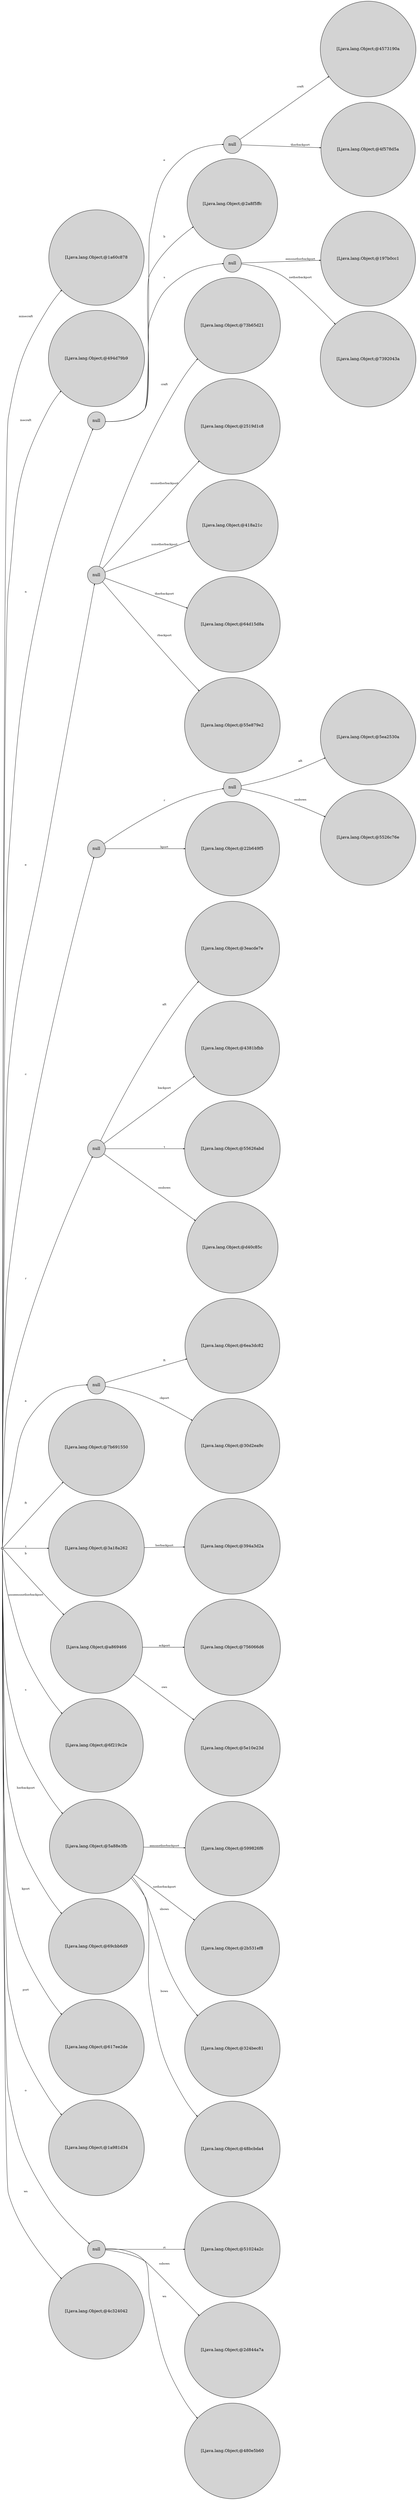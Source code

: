 digraph {
	rankdir = LR;
	ordering = out;
	edge [arrowsize=0.4,fontsize=10]
	node418C372B [label="",style=filled,fillcolor=lightgrey,shape=circle,width=.1,height=.1];
//------leaves------
	node3C15809B [label="[Ljava.lang.Object;@1a60c878",shape=point,style=filled,fillcolor=lightgrey,shape=circle,width=.07,height=.07]
	node69582ED6 [label="[Ljava.lang.Object;@494d79b9",shape=point,style=filled,fillcolor=lightgrey,shape=circle,width=.07,height=.07]
	node594C3953 [label="[Ljava.lang.Object;@4573190a",shape=point,style=filled,fillcolor=lightgrey,shape=circle,width=.07,height=.07]
	node6DF5A1EC [label="[Ljava.lang.Object;@4f578d5a",shape=point,style=filled,fillcolor=lightgrey,shape=circle,width=.07,height=.07]
	node77E9B342 [label="[Ljava.lang.Object;@2a8f5ffc",shape=point,style=filled,fillcolor=lightgrey,shape=circle,width=.07,height=.07]
	node6A356180 [label="[Ljava.lang.Object;@197b0cc1",shape=point,style=filled,fillcolor=lightgrey,shape=circle,width=.07,height=.07]
	node23B2DF0F [label="[Ljava.lang.Object;@7392043a",shape=point,style=filled,fillcolor=lightgrey,shape=circle,width=.07,height=.07]
	node326A42A9 [label="[Ljava.lang.Object;@73b65d21",shape=point,style=filled,fillcolor=lightgrey,shape=circle,width=.07,height=.07]
	node46C9AEFF [label="[Ljava.lang.Object;@2519d1c8",shape=point,style=filled,fillcolor=lightgrey,shape=circle,width=.07,height=.07]
	node4506B0C8 [label="[Ljava.lang.Object;@418a21c",shape=point,style=filled,fillcolor=lightgrey,shape=circle,width=.07,height=.07]
	nodeF2D5A36 [label="[Ljava.lang.Object;@64d15d8a",shape=point,style=filled,fillcolor=lightgrey,shape=circle,width=.07,height=.07]
	node14A12128 [label="[Ljava.lang.Object;@55e879e2",shape=point,style=filled,fillcolor=lightgrey,shape=circle,width=.07,height=.07]
	node30717583 [label="[Ljava.lang.Object;@5ea2530a",shape=point,style=filled,fillcolor=lightgrey,shape=circle,width=.07,height=.07]
	node43979197 [label="[Ljava.lang.Object;@5526c76e",shape=point,style=filled,fillcolor=lightgrey,shape=circle,width=.07,height=.07]
	node6EC07D24 [label="[Ljava.lang.Object;@22b649f5",shape=point,style=filled,fillcolor=lightgrey,shape=circle,width=.07,height=.07]
	node5DD27F1D [label="[Ljava.lang.Object;@3eacde7e",shape=point,style=filled,fillcolor=lightgrey,shape=circle,width=.07,height=.07]
	node53E8ADD2 [label="[Ljava.lang.Object;@4381bfbb",shape=point,style=filled,fillcolor=lightgrey,shape=circle,width=.07,height=.07]
	nodeD651A41 [label="[Ljava.lang.Object;@55626abd",shape=point,style=filled,fillcolor=lightgrey,shape=circle,width=.07,height=.07]
	node43F2DBFE [label="[Ljava.lang.Object;@d40c85c",shape=point,style=filled,fillcolor=lightgrey,shape=circle,width=.07,height=.07]
	node28D27CA7 [label="[Ljava.lang.Object;@6ea3dc82",shape=point,style=filled,fillcolor=lightgrey,shape=circle,width=.07,height=.07]
	node3B5BC783 [label="[Ljava.lang.Object;@30d2ea9c",shape=point,style=filled,fillcolor=lightgrey,shape=circle,width=.07,height=.07]
	nodeBDE8F65 [label="[Ljava.lang.Object;@7b691550",shape=point,style=filled,fillcolor=lightgrey,shape=circle,width=.07,height=.07]
	node1EEBA261 [label="[Ljava.lang.Object;@394a3d2a",shape=point,style=filled,fillcolor=lightgrey,shape=circle,width=.07,height=.07]
	node469028C1 [label="[Ljava.lang.Object;@756066d6",shape=point,style=filled,fillcolor=lightgrey,shape=circle,width=.07,height=.07]
	node365B2AB1 [label="[Ljava.lang.Object;@5e10e23d",shape=point,style=filled,fillcolor=lightgrey,shape=circle,width=.07,height=.07]
	node19810F1E [label="[Ljava.lang.Object;@6f219c2e",shape=point,style=filled,fillcolor=lightgrey,shape=circle,width=.07,height=.07]
	nodeC03DD9 [label="[Ljava.lang.Object;@599826f6",shape=point,style=filled,fillcolor=lightgrey,shape=circle,width=.07,height=.07]
	node48F03B24 [label="[Ljava.lang.Object;@2b531ef8",shape=point,style=filled,fillcolor=lightgrey,shape=circle,width=.07,height=.07]
	node2AFCC0BE [label="[Ljava.lang.Object;@324bec81",shape=point,style=filled,fillcolor=lightgrey,shape=circle,width=.07,height=.07]
	node7BABC8F7 [label="[Ljava.lang.Object;@48bcbda4",shape=point,style=filled,fillcolor=lightgrey,shape=circle,width=.07,height=.07]
	node4096D3D [label="[Ljava.lang.Object;@69cbb6d9",shape=point,style=filled,fillcolor=lightgrey,shape=circle,width=.07,height=.07]
	node4C022767 [label="[Ljava.lang.Object;@617ee2de",shape=point,style=filled,fillcolor=lightgrey,shape=circle,width=.07,height=.07]
	node2ED10B49 [label="[Ljava.lang.Object;@1a981d34",shape=point,style=filled,fillcolor=lightgrey,shape=circle,width=.07,height=.07]
	node47FC281F [label="[Ljava.lang.Object;@51024a2c",shape=point,style=filled,fillcolor=lightgrey,shape=circle,width=.07,height=.07]
	node77AF8806 [label="[Ljava.lang.Object;@2d844a7a",shape=point,style=filled,fillcolor=lightgrey,shape=circle,width=.07,height=.07]
	nodeB1E2305 [label="[Ljava.lang.Object;@480e5b60",shape=point,style=filled,fillcolor=lightgrey,shape=circle,width=.07,height=.07]
	node43EA05DF [label="[Ljava.lang.Object;@4c324042",shape=point,style=filled,fillcolor=lightgrey,shape=circle,width=.07,height=.07]
//------internal nodes------
	node36CE44CA [label="null",style=filled,fillcolor=lightgrey,shape=circle,width=.07,height=.07]
	nodeC21DC28 [label="null",style=filled,fillcolor=lightgrey,shape=circle,width=.07,height=.07]
	node1FF6F48E [label="null",style=filled,fillcolor=lightgrey,shape=circle,width=.07,height=.07]
	node41188762 [label="null",style=filled,fillcolor=lightgrey,shape=circle,width=.07,height=.07]
	node534739F [label="null",style=filled,fillcolor=lightgrey,shape=circle,width=.07,height=.07]
	node7763F8D [label="null",style=filled,fillcolor=lightgrey,shape=circle,width=.07,height=.07]
	node2F0CE969 [label="null",style=filled,fillcolor=lightgrey,shape=circle,width=.07,height=.07]
	node2AAA587D [label="null",style=filled,fillcolor=lightgrey,shape=circle,width=.07,height=.07]
	nodeC246E3C [label="[Ljava.lang.Object;@3a18a262",style=filled,fillcolor=lightgrey,shape=circle,width=.07,height=.07]
	node721743E9 [label="[Ljava.lang.Object;@a869466",style=filled,fillcolor=lightgrey,shape=circle,width=.07,height=.07]
	node257C5E84 [label="[Ljava.lang.Object;@5a88e3fb",style=filled,fillcolor=lightgrey,shape=circle,width=.07,height=.07]
	node1248FB48 [label="null",style=filled,fillcolor=lightgrey,shape=circle,width=.07,height=.07]
//------edges------
	node418C372B -> node3C15809B [label="minecraft",weight=10]
	node418C372B -> node69582ED6 [label="inecraft",weight=10]
	node418C372B -> node36CE44CA [label="n",weight=10]
	node36CE44CA -> nodeC21DC28 [label="e",weight=10]
	nodeC21DC28 -> node594C3953 [label="craft",weight=10]
	nodeC21DC28 -> node6DF5A1EC [label="therbackport",weight=10]
	node36CE44CA -> node77E9B342 [label="b",weight=10]
	node36CE44CA -> node1FF6F48E [label="s",weight=10]
	node1FF6F48E -> node6A356180 [label="eensnetherbackport",weight=10]
	node1FF6F48E -> node23B2DF0F [label="netherbackport",weight=10]
	node418C372B -> node41188762 [label="e",weight=10]
	node41188762 -> node326A42A9 [label="craft",weight=10]
	node41188762 -> node46C9AEFF [label="ensnetherbackport",weight=10]
	node41188762 -> node4506B0C8 [label="nsnetherbackport",weight=10]
	node41188762 -> nodeF2D5A36 [label="therbackport",weight=10]
	node41188762 -> node14A12128 [label="rbackport",weight=10]
	node418C372B -> node534739F [label="c",weight=10]
	node534739F -> node7763F8D [label="r",weight=10]
	node7763F8D -> node30717583 [label="aft",weight=10]
	node7763F8D -> node43979197 [label="ossbows",weight=10]
	node534739F -> node6EC07D24 [label="kport",weight=10]
	node418C372B -> node2F0CE969 [label="r",weight=10]
	node2F0CE969 -> node5DD27F1D [label="aft",weight=10]
	node2F0CE969 -> node53E8ADD2 [label="backport",weight=10]
	node2F0CE969 -> nodeD651A41 [label="t",weight=10]
	node2F0CE969 -> node43F2DBFE [label="ossbows",weight=10]
	node418C372B -> node2AAA587D [label="a",weight=10]
	node2AAA587D -> node28D27CA7 [label="ft",weight=10]
	node2AAA587D -> node3B5BC783 [label="ckport",weight=10]
	node418C372B -> nodeBDE8F65 [label="ft",weight=10]
	node418C372B -> nodeC246E3C [label="t",weight=10]
	nodeC246E3C -> node1EEBA261 [label="herbackport",weight=10]
	node418C372B -> node721743E9 [label="b",weight=10]
	node721743E9 -> node469028C1 [label="ackport",weight=10]
	node721743E9 -> node365B2AB1 [label="ows",weight=10]
	node418C372B -> node19810F1E [label="unseensnetherbackport",weight=10]
	node418C372B -> node257C5E84 [label="s",weight=10]
	node257C5E84 -> nodeC03DD9 [label="eensnetherbackport",weight=10]
	node257C5E84 -> node48F03B24 [label="netherbackport",weight=10]
	node257C5E84 -> node2AFCC0BE [label="sbows",weight=10]
	node257C5E84 -> node7BABC8F7 [label="bows",weight=10]
	node418C372B -> node4096D3D [label="herbackport",weight=10]
	node418C372B -> node4C022767 [label="kport",weight=10]
	node418C372B -> node2ED10B49 [label="port",weight=10]
	node418C372B -> node1248FB48 [label="o",weight=10]
	node1248FB48 -> node47FC281F [label="rt",weight=10]
	node1248FB48 -> node77AF8806 [label="ssbows",weight=10]
	node1248FB48 -> nodeB1E2305 [label="ws",weight=10]
	node418C372B -> node43EA05DF [label="ws",weight=10]
}
